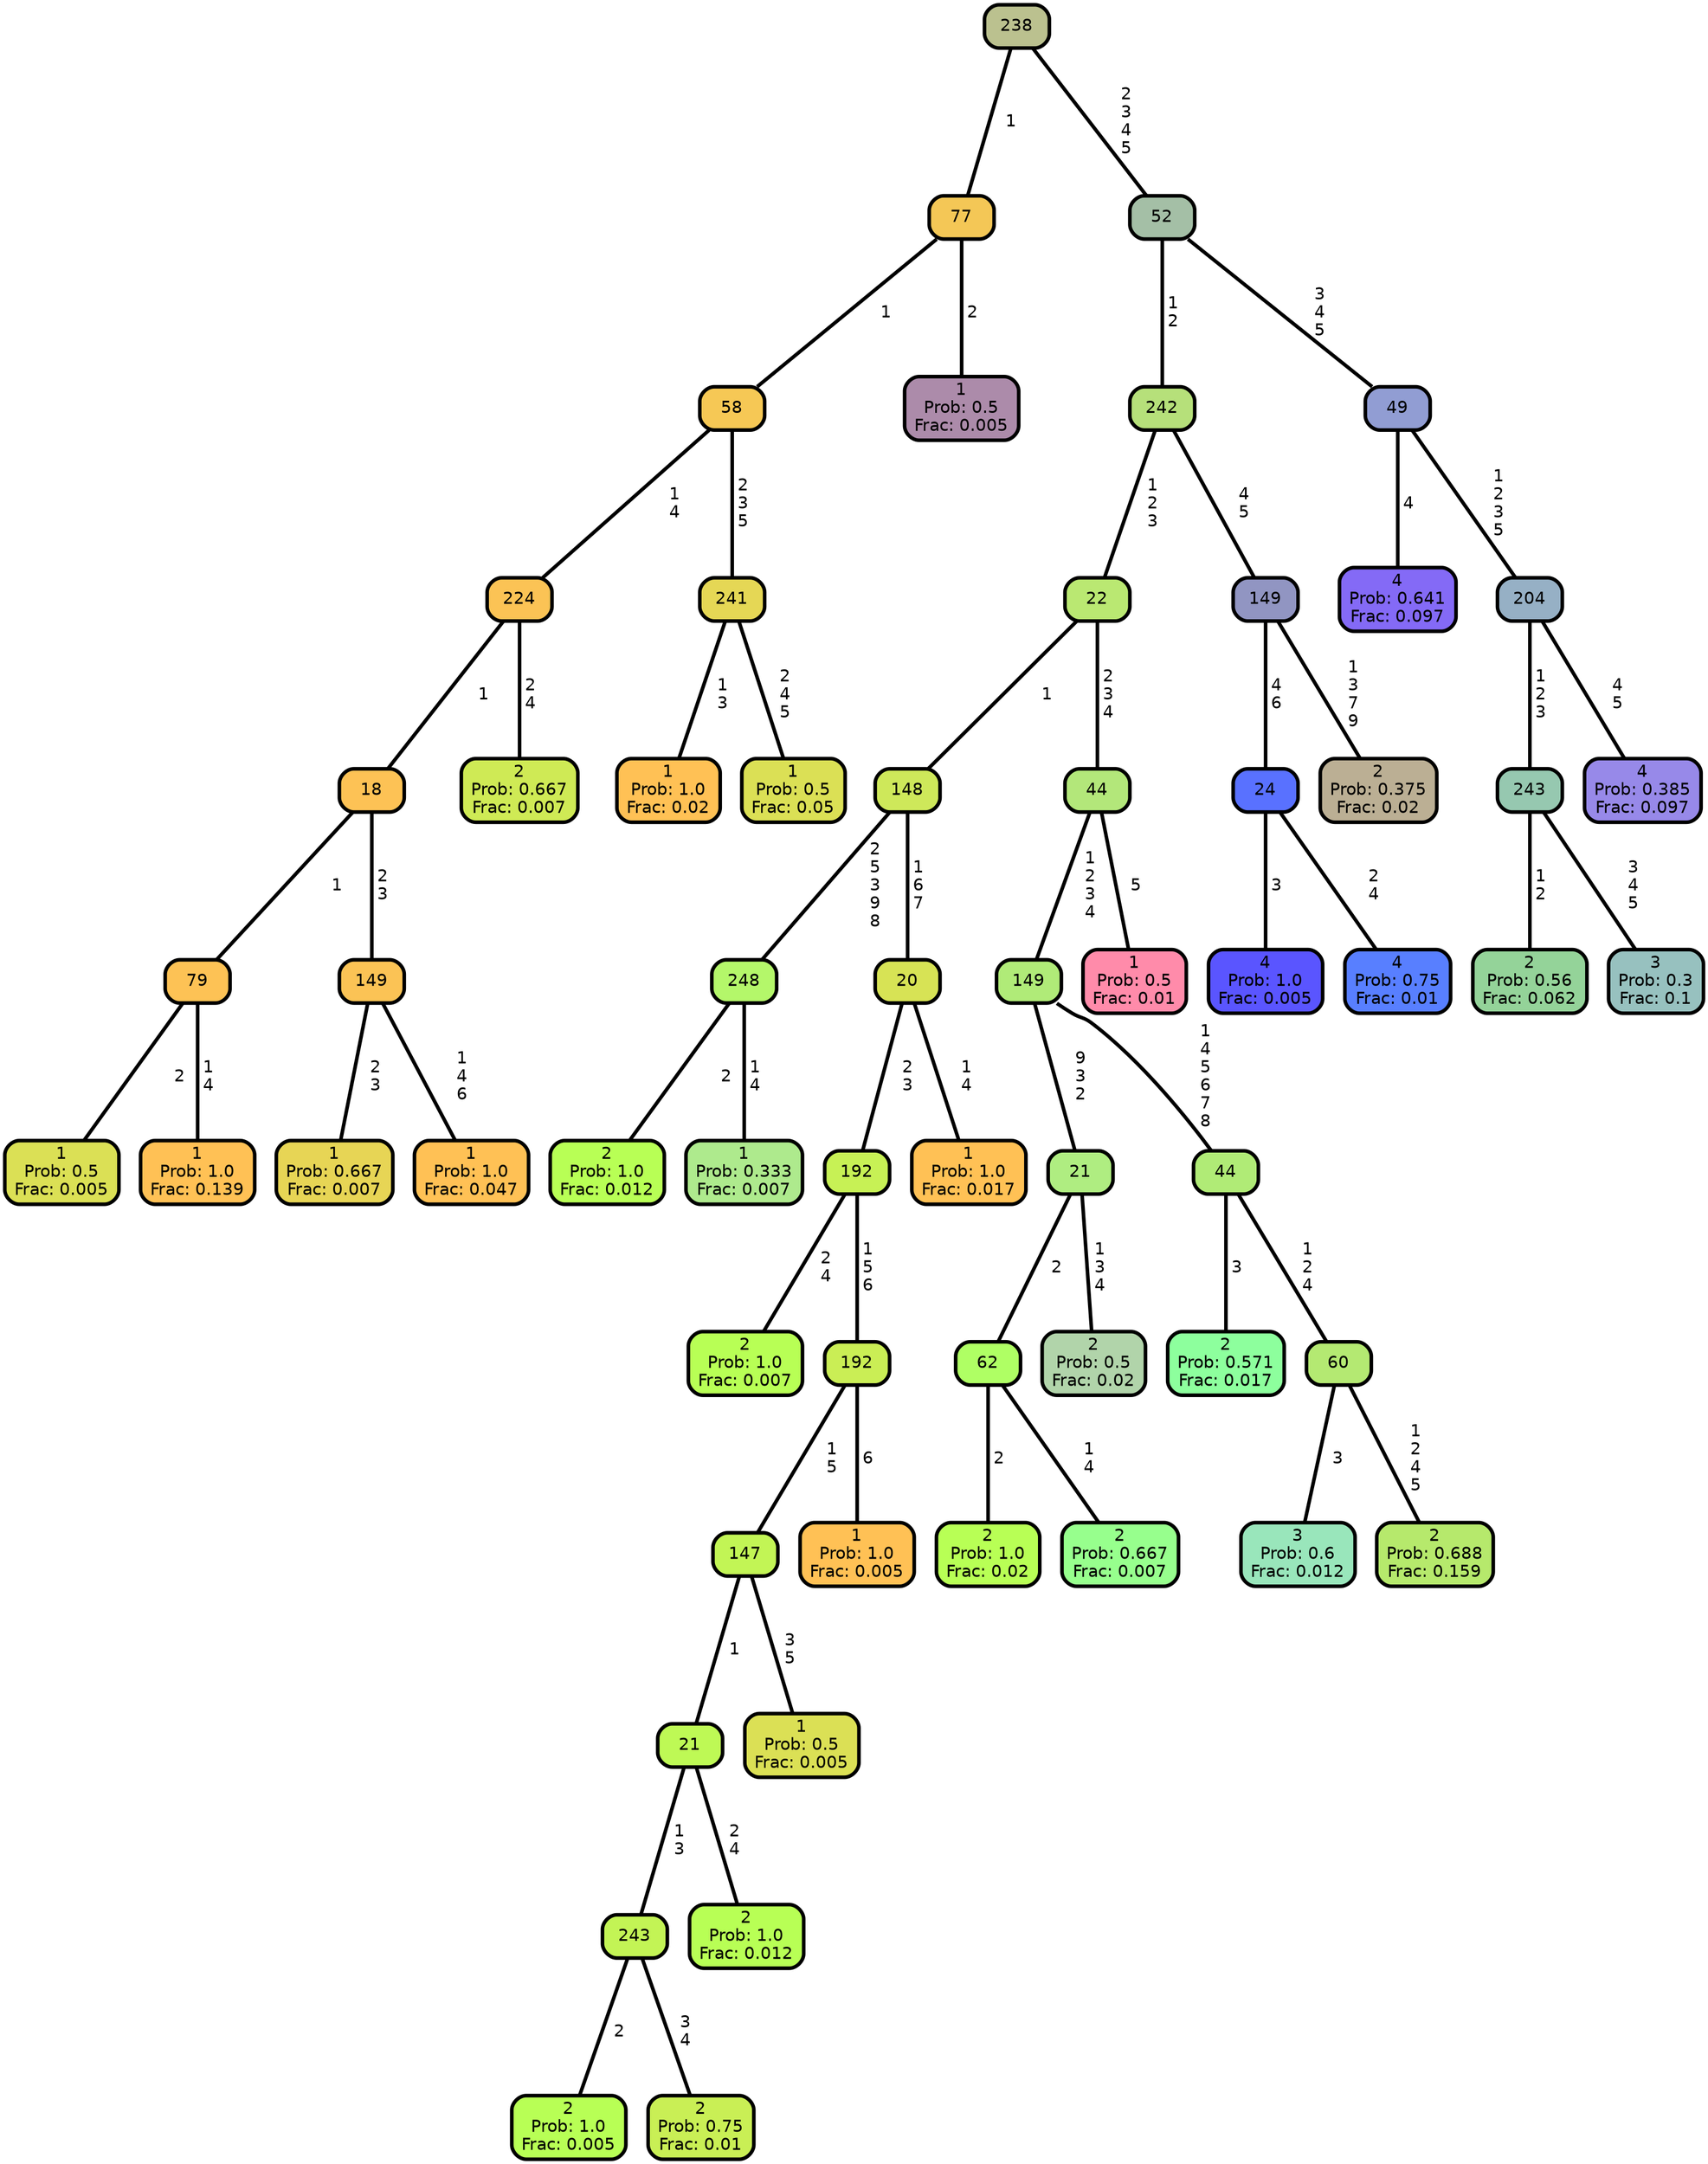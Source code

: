 graph Tree {
node [shape=box, style="filled, rounded",color="black",penwidth="3",fontcolor="black",                 fontname=helvetica] ;
graph [ranksep="0 equally", splines=straight,                 bgcolor=transparent, dpi=200] ;
edge [fontname=helvetica, color=black] ;
0 [label="1
Prob: 0.5
Frac: 0.005", fillcolor="#dbe055"] ;
1 [label="79", fillcolor="#fdc255"] ;
2 [label="1
Prob: 1.0
Frac: 0.139", fillcolor="#ffc155"] ;
3 [label="18", fillcolor="#fdc255"] ;
4 [label="1
Prob: 0.667
Frac: 0.007", fillcolor="#e7d555"] ;
5 [label="149", fillcolor="#fbc355"] ;
6 [label="1
Prob: 1.0
Frac: 0.047", fillcolor="#ffc155"] ;
7 [label="224", fillcolor="#fbc355"] ;
8 [label="2
Prob: 0.667
Frac: 0.007", fillcolor="#cfea55"] ;
9 [label="58", fillcolor="#f6c855"] ;
10 [label="1
Prob: 1.0
Frac: 0.02", fillcolor="#ffc155"] ;
11 [label="241", fillcolor="#e5d755"] ;
12 [label="1
Prob: 0.5
Frac: 0.05", fillcolor="#dbe055"] ;
13 [label="77", fillcolor="#f4c756"] ;
14 [label="1
Prob: 0.5
Frac: 0.005", fillcolor="#ac8baa"] ;
15 [label="238", fillcolor="#bbc18f"] ;
16 [label="2
Prob: 1.0
Frac: 0.012", fillcolor="#b8ff55"] ;
17 [label="248", fillcolor="#b4f76a"] ;
18 [label="1
Prob: 0.333
Frac: 0.007", fillcolor="#aeea8d"] ;
19 [label="148", fillcolor="#cee85a"] ;
20 [label="2
Prob: 1.0
Frac: 0.007", fillcolor="#b8ff55"] ;
21 [label="192", fillcolor="#c7f155"] ;
22 [label="2
Prob: 1.0
Frac: 0.005", fillcolor="#b8ff55"] ;
23 [label="243", fillcolor="#c3f455"] ;
24 [label="2
Prob: 0.75
Frac: 0.01", fillcolor="#c9ef55"] ;
25 [label="21", fillcolor="#bef955"] ;
26 [label="2
Prob: 1.0
Frac: 0.012", fillcolor="#b8ff55"] ;
27 [label="147", fillcolor="#c2f555"] ;
28 [label="1
Prob: 0.5
Frac: 0.005", fillcolor="#dbe055"] ;
29 [label="192", fillcolor="#caee55"] ;
30 [label="1
Prob: 1.0
Frac: 0.005", fillcolor="#ffc155"] ;
31 [label="20", fillcolor="#d7e355"] ;
32 [label="1
Prob: 1.0
Frac: 0.017", fillcolor="#ffc155"] ;
33 [label="22", fillcolor="#bae872"] ;
34 [label="2
Prob: 1.0
Frac: 0.02", fillcolor="#b8ff55"] ;
35 [label="62", fillcolor="#afff64"] ;
36 [label="2
Prob: 0.667
Frac: 0.007", fillcolor="#97ff8d"] ;
37 [label="21", fillcolor="#afed81"] ;
38 [label="2
Prob: 0.5
Frac: 0.02", fillcolor="#b1d4aa"] ;
39 [label="149", fillcolor="#b0eb78"] ;
40 [label="2
Prob: 0.571
Frac: 0.017", fillcolor="#8dff9d"] ;
41 [label="44", fillcolor="#b0eb76"] ;
42 [label="3
Prob: 0.6
Frac: 0.012", fillcolor="#99e6bb"] ;
43 [label="60", fillcolor="#b4e972"] ;
44 [label="2
Prob: 0.688
Frac: 0.159", fillcolor="#b6e96c"] ;
45 [label="44", fillcolor="#b3e77a"] ;
46 [label="1
Prob: 0.5
Frac: 0.01", fillcolor="#ff8baa"] ;
47 [label="242", fillcolor="#b6e07a"] ;
48 [label="4
Prob: 1.0
Frac: 0.005", fillcolor="#5a55ff"] ;
49 [label="24", fillcolor="#5971ff"] ;
50 [label="4
Prob: 0.75
Frac: 0.01", fillcolor="#587fff"] ;
51 [label="149", fillcolor="#9195c2"] ;
52 [label="2
Prob: 0.375
Frac: 0.02", fillcolor="#bbaf94"] ;
53 [label="52", fillcolor="#a4bfa6"] ;
54 [label="4
Prob: 0.641
Frac: 0.097", fillcolor="#846af6"] ;
55 [label="49", fillcolor="#919dd3"] ;
56 [label="2
Prob: 0.56
Frac: 0.062", fillcolor="#94d399"] ;
57 [label="243", fillcolor="#96c8b0"] ;
58 [label="3
Prob: 0.3
Frac: 0.1", fillcolor="#97c1bf"] ;
59 [label="204", fillcolor="#96b0c5"] ;
60 [label="4
Prob: 0.385
Frac: 0.097", fillcolor="#9789e9"] ;
1 -- 0 [label=" 2",penwidth=3] ;
1 -- 2 [label=" 1\n 4",penwidth=3] ;
3 -- 1 [label=" 1",penwidth=3] ;
3 -- 5 [label=" 2\n 3",penwidth=3] ;
5 -- 4 [label=" 2\n 3",penwidth=3] ;
5 -- 6 [label=" 1\n 4\n 6",penwidth=3] ;
7 -- 3 [label=" 1",penwidth=3] ;
7 -- 8 [label=" 2\n 4",penwidth=3] ;
9 -- 7 [label=" 1\n 4",penwidth=3] ;
9 -- 11 [label=" 2\n 3\n 5",penwidth=3] ;
11 -- 10 [label=" 1\n 3",penwidth=3] ;
11 -- 12 [label=" 2\n 4\n 5",penwidth=3] ;
13 -- 9 [label=" 1",penwidth=3] ;
13 -- 14 [label=" 2",penwidth=3] ;
15 -- 13 [label=" 1",penwidth=3] ;
15 -- 53 [label=" 2\n 3\n 4\n 5",penwidth=3] ;
17 -- 16 [label=" 2",penwidth=3] ;
17 -- 18 [label=" 1\n 4",penwidth=3] ;
19 -- 17 [label=" 2\n 5\n 3\n 9\n 8",penwidth=3] ;
19 -- 31 [label=" 1\n 6\n 7",penwidth=3] ;
21 -- 20 [label=" 2\n 4",penwidth=3] ;
21 -- 29 [label=" 1\n 5\n 6",penwidth=3] ;
23 -- 22 [label=" 2",penwidth=3] ;
23 -- 24 [label=" 3\n 4",penwidth=3] ;
25 -- 23 [label=" 1\n 3",penwidth=3] ;
25 -- 26 [label=" 2\n 4",penwidth=3] ;
27 -- 25 [label=" 1",penwidth=3] ;
27 -- 28 [label=" 3\n 5",penwidth=3] ;
29 -- 27 [label=" 1\n 5",penwidth=3] ;
29 -- 30 [label=" 6",penwidth=3] ;
31 -- 21 [label=" 2\n 3",penwidth=3] ;
31 -- 32 [label=" 1\n 4",penwidth=3] ;
33 -- 19 [label=" 1",penwidth=3] ;
33 -- 45 [label=" 2\n 3\n 4",penwidth=3] ;
35 -- 34 [label=" 2",penwidth=3] ;
35 -- 36 [label=" 1\n 4",penwidth=3] ;
37 -- 35 [label=" 2",penwidth=3] ;
37 -- 38 [label=" 1\n 3\n 4",penwidth=3] ;
39 -- 37 [label=" 9\n 3\n 2",penwidth=3] ;
39 -- 41 [label=" 1\n 4\n 5\n 6\n 7\n 8",penwidth=3] ;
41 -- 40 [label=" 3",penwidth=3] ;
41 -- 43 [label=" 1\n 2\n 4",penwidth=3] ;
43 -- 42 [label=" 3",penwidth=3] ;
43 -- 44 [label=" 1\n 2\n 4\n 5",penwidth=3] ;
45 -- 39 [label=" 1\n 2\n 3\n 4",penwidth=3] ;
45 -- 46 [label=" 5",penwidth=3] ;
47 -- 33 [label=" 1\n 2\n 3",penwidth=3] ;
47 -- 51 [label=" 4\n 5",penwidth=3] ;
49 -- 48 [label=" 3",penwidth=3] ;
49 -- 50 [label=" 2\n 4",penwidth=3] ;
51 -- 49 [label=" 4\n 6",penwidth=3] ;
51 -- 52 [label=" 1\n 3\n 7\n 9",penwidth=3] ;
53 -- 47 [label=" 1\n 2",penwidth=3] ;
53 -- 55 [label=" 3\n 4\n 5",penwidth=3] ;
55 -- 54 [label=" 4",penwidth=3] ;
55 -- 59 [label=" 1\n 2\n 3\n 5",penwidth=3] ;
57 -- 56 [label=" 1\n 2",penwidth=3] ;
57 -- 58 [label=" 3\n 4\n 5",penwidth=3] ;
59 -- 57 [label=" 1\n 2\n 3",penwidth=3] ;
59 -- 60 [label=" 4\n 5",penwidth=3] ;
{rank = same;}}